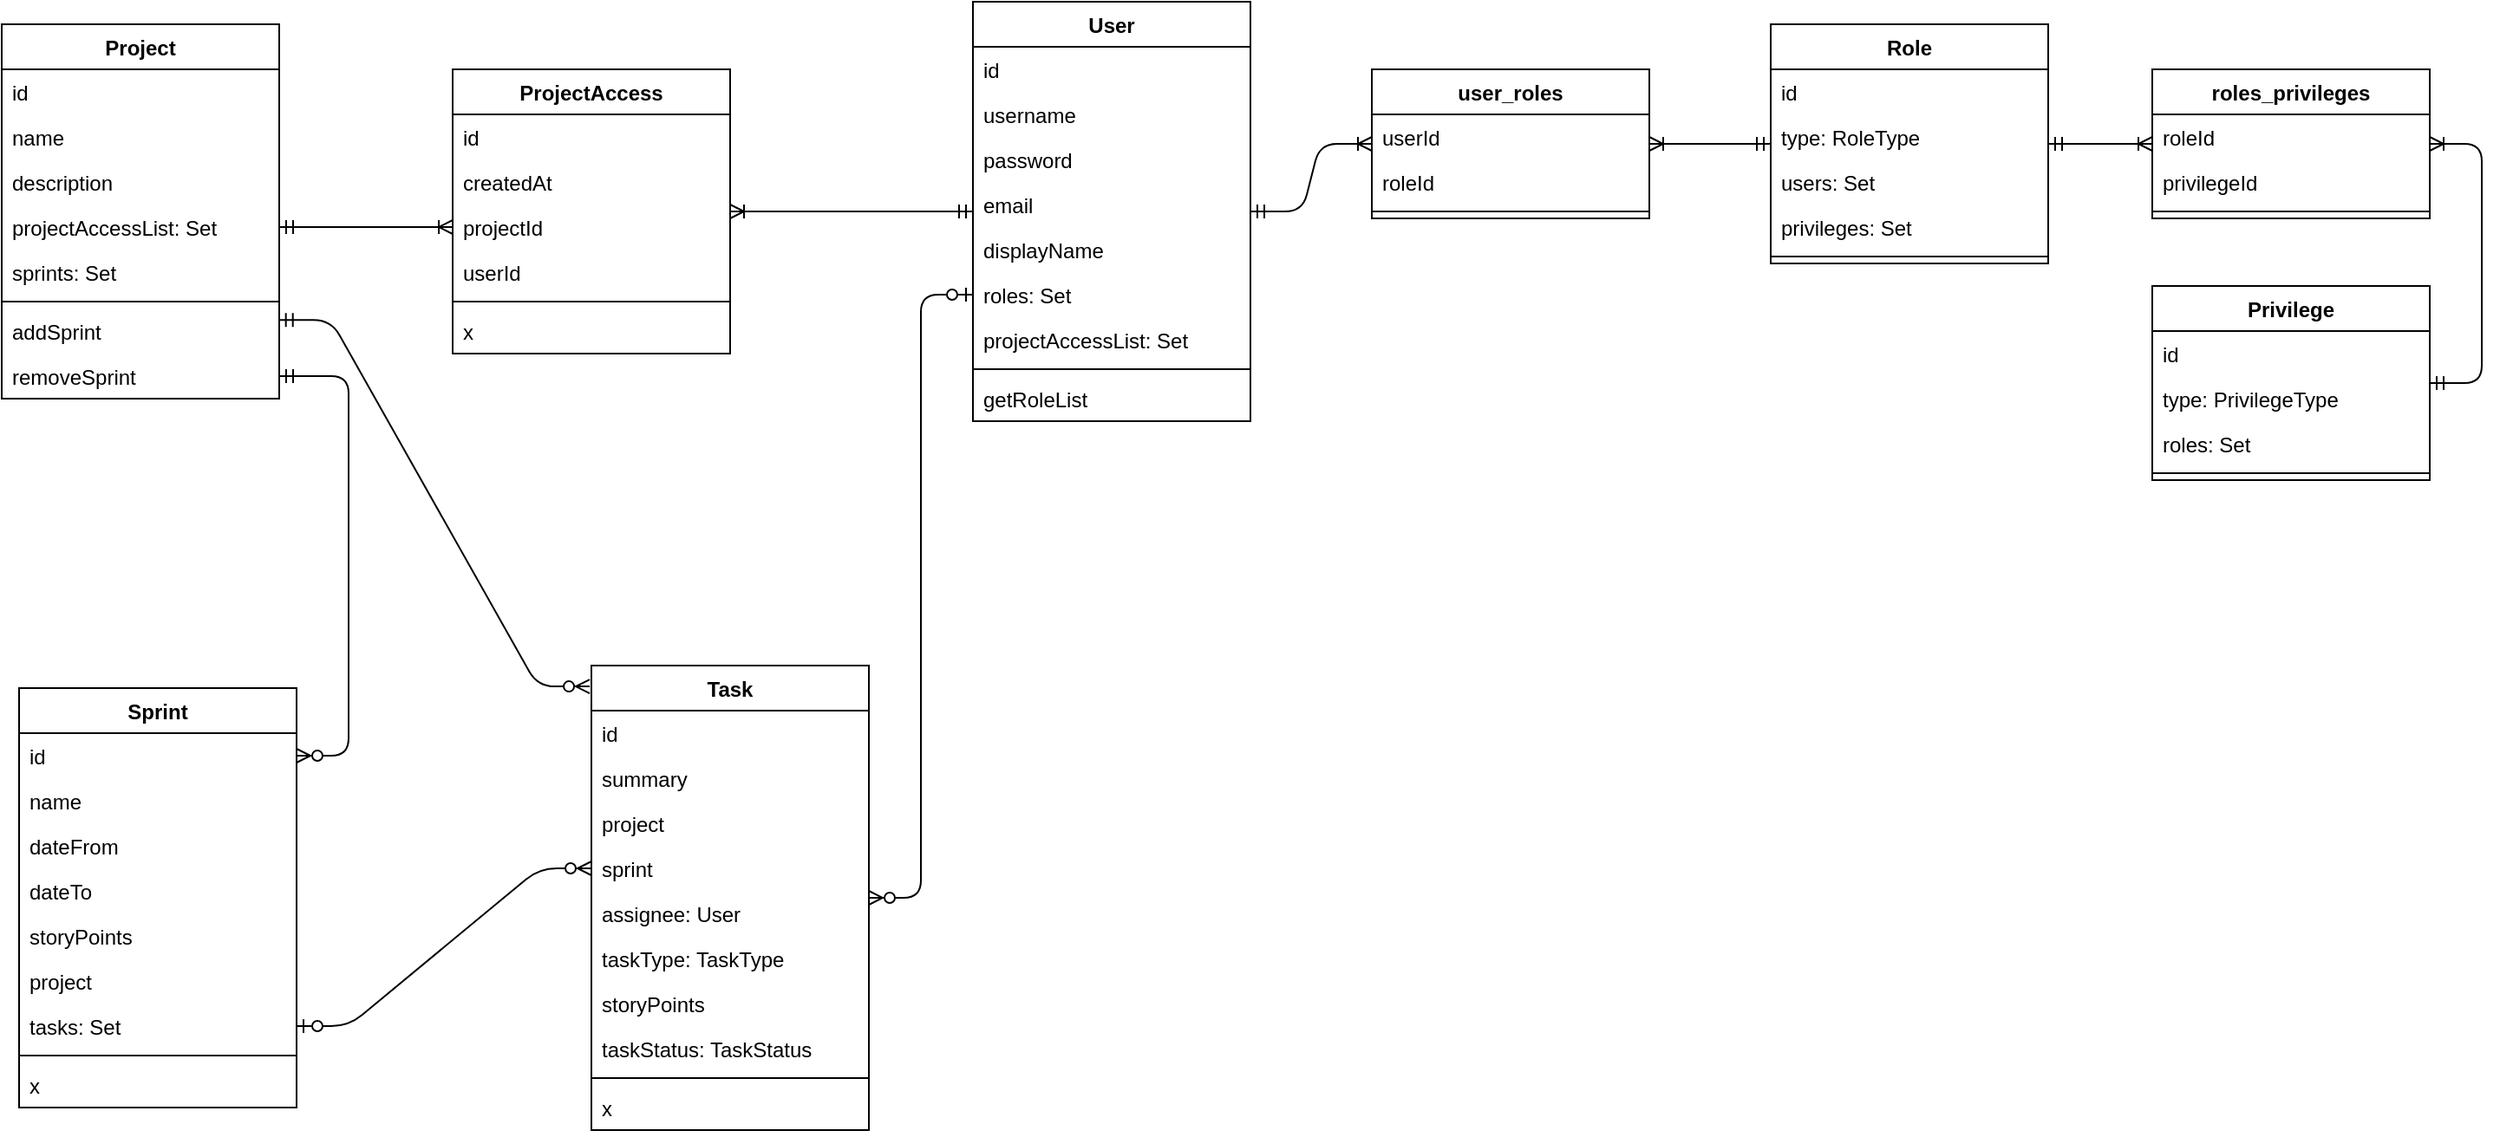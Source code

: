 <mxfile version="14.7.4" type="embed" pages="2"><diagram id="1iNeDtqRumntLxgnwPfv" name="db"><mxGraphModel dx="816" dy="725" grid="1" gridSize="10" guides="1" tooltips="1" connect="1" arrows="1" fold="1" page="1" pageScale="1" pageWidth="850" pageHeight="1100" math="0" shadow="0"><root><mxCell id="0"/><mxCell id="1" parent="0"/><mxCell id="78" value="Project" style="swimlane;fontStyle=1;align=center;verticalAlign=top;childLayout=stackLayout;horizontal=1;startSize=26;horizontalStack=0;resizeParent=1;resizeParentMax=0;resizeLast=0;collapsible=1;marginBottom=0;" parent="1" vertex="1"><mxGeometry x="50" y="87" width="160" height="216" as="geometry"/></mxCell><mxCell id="79" value="id" style="text;strokeColor=none;fillColor=none;align=left;verticalAlign=top;spacingLeft=4;spacingRight=4;overflow=hidden;rotatable=0;points=[[0,0.5],[1,0.5]];portConstraint=eastwest;" parent="78" vertex="1"><mxGeometry y="26" width="160" height="26" as="geometry"/></mxCell><mxCell id="80" value="name" style="text;strokeColor=none;fillColor=none;align=left;verticalAlign=top;spacingLeft=4;spacingRight=4;overflow=hidden;rotatable=0;points=[[0,0.5],[1,0.5]];portConstraint=eastwest;" parent="78" vertex="1"><mxGeometry y="52" width="160" height="26" as="geometry"/></mxCell><mxCell id="81" value="description" style="text;strokeColor=none;fillColor=none;align=left;verticalAlign=top;spacingLeft=4;spacingRight=4;overflow=hidden;rotatable=0;points=[[0,0.5],[1,0.5]];portConstraint=eastwest;" parent="78" vertex="1"><mxGeometry y="78" width="160" height="26" as="geometry"/></mxCell><mxCell id="82" value="projectAccessList: Set" style="text;strokeColor=none;fillColor=none;align=left;verticalAlign=top;spacingLeft=4;spacingRight=4;overflow=hidden;rotatable=0;points=[[0,0.5],[1,0.5]];portConstraint=eastwest;" parent="78" vertex="1"><mxGeometry y="104" width="160" height="26" as="geometry"/></mxCell><mxCell id="83" value="sprints: Set" style="text;strokeColor=none;fillColor=none;align=left;verticalAlign=top;spacingLeft=4;spacingRight=4;overflow=hidden;rotatable=0;points=[[0,0.5],[1,0.5]];portConstraint=eastwest;" parent="78" vertex="1"><mxGeometry y="130" width="160" height="26" as="geometry"/></mxCell><mxCell id="84" value="" style="line;strokeWidth=1;fillColor=none;align=left;verticalAlign=middle;spacingTop=-1;spacingLeft=3;spacingRight=3;rotatable=0;labelPosition=right;points=[];portConstraint=eastwest;" parent="78" vertex="1"><mxGeometry y="156" width="160" height="8" as="geometry"/></mxCell><mxCell id="85" value="addSprint" style="text;strokeColor=none;fillColor=none;align=left;verticalAlign=top;spacingLeft=4;spacingRight=4;overflow=hidden;rotatable=0;points=[[0,0.5],[1,0.5]];portConstraint=eastwest;" parent="78" vertex="1"><mxGeometry y="164" width="160" height="26" as="geometry"/></mxCell><mxCell id="86" value="removeSprint" style="text;strokeColor=none;fillColor=none;align=left;verticalAlign=top;spacingLeft=4;spacingRight=4;overflow=hidden;rotatable=0;points=[[0,0.5],[1,0.5]];portConstraint=eastwest;" parent="78" vertex="1"><mxGeometry y="190" width="160" height="26" as="geometry"/></mxCell><mxCell id="87" value="Sprint" style="swimlane;fontStyle=1;align=center;verticalAlign=top;childLayout=stackLayout;horizontal=1;startSize=26;horizontalStack=0;resizeParent=1;resizeParentMax=0;resizeLast=0;collapsible=1;marginBottom=0;" parent="1" vertex="1"><mxGeometry x="60" y="470" width="160" height="242" as="geometry"/></mxCell><mxCell id="88" value="id" style="text;strokeColor=none;fillColor=none;align=left;verticalAlign=top;spacingLeft=4;spacingRight=4;overflow=hidden;rotatable=0;points=[[0,0.5],[1,0.5]];portConstraint=eastwest;" parent="87" vertex="1"><mxGeometry y="26" width="160" height="26" as="geometry"/></mxCell><mxCell id="89" value="name" style="text;strokeColor=none;fillColor=none;align=left;verticalAlign=top;spacingLeft=4;spacingRight=4;overflow=hidden;rotatable=0;points=[[0,0.5],[1,0.5]];portConstraint=eastwest;" parent="87" vertex="1"><mxGeometry y="52" width="160" height="26" as="geometry"/></mxCell><mxCell id="90" value="dateFrom" style="text;strokeColor=none;fillColor=none;align=left;verticalAlign=top;spacingLeft=4;spacingRight=4;overflow=hidden;rotatable=0;points=[[0,0.5],[1,0.5]];portConstraint=eastwest;" parent="87" vertex="1"><mxGeometry y="78" width="160" height="26" as="geometry"/></mxCell><mxCell id="91" value="dateTo" style="text;strokeColor=none;fillColor=none;align=left;verticalAlign=top;spacingLeft=4;spacingRight=4;overflow=hidden;rotatable=0;points=[[0,0.5],[1,0.5]];portConstraint=eastwest;" parent="87" vertex="1"><mxGeometry y="104" width="160" height="26" as="geometry"/></mxCell><mxCell id="92" value="storyPoints" style="text;strokeColor=none;fillColor=none;align=left;verticalAlign=top;spacingLeft=4;spacingRight=4;overflow=hidden;rotatable=0;points=[[0,0.5],[1,0.5]];portConstraint=eastwest;" parent="87" vertex="1"><mxGeometry y="130" width="160" height="26" as="geometry"/></mxCell><mxCell id="93" value="project" style="text;strokeColor=none;fillColor=none;align=left;verticalAlign=top;spacingLeft=4;spacingRight=4;overflow=hidden;rotatable=0;points=[[0,0.5],[1,0.5]];portConstraint=eastwest;" parent="87" vertex="1"><mxGeometry y="156" width="160" height="26" as="geometry"/></mxCell><mxCell id="94" value="tasks: Set" style="text;strokeColor=none;fillColor=none;align=left;verticalAlign=top;spacingLeft=4;spacingRight=4;overflow=hidden;rotatable=0;points=[[0,0.5],[1,0.5]];portConstraint=eastwest;" parent="87" vertex="1"><mxGeometry y="182" width="160" height="26" as="geometry"/></mxCell><mxCell id="95" value="" style="line;strokeWidth=1;fillColor=none;align=left;verticalAlign=middle;spacingTop=-1;spacingLeft=3;spacingRight=3;rotatable=0;labelPosition=right;points=[];portConstraint=eastwest;" parent="87" vertex="1"><mxGeometry y="208" width="160" height="8" as="geometry"/></mxCell><mxCell id="96" value="x" style="text;strokeColor=none;fillColor=none;align=left;verticalAlign=top;spacingLeft=4;spacingRight=4;overflow=hidden;rotatable=0;points=[[0,0.5],[1,0.5]];portConstraint=eastwest;" parent="87" vertex="1"><mxGeometry y="216" width="160" height="26" as="geometry"/></mxCell><mxCell id="97" value="Task" style="swimlane;fontStyle=1;align=center;verticalAlign=top;childLayout=stackLayout;horizontal=1;startSize=26;horizontalStack=0;resizeParent=1;resizeParentMax=0;resizeLast=0;collapsible=1;marginBottom=0;" parent="1" vertex="1"><mxGeometry x="390" y="457" width="160" height="268" as="geometry"/></mxCell><mxCell id="98" value="id" style="text;strokeColor=none;fillColor=none;align=left;verticalAlign=top;spacingLeft=4;spacingRight=4;overflow=hidden;rotatable=0;points=[[0,0.5],[1,0.5]];portConstraint=eastwest;" parent="97" vertex="1"><mxGeometry y="26" width="160" height="26" as="geometry"/></mxCell><mxCell id="99" value="summary" style="text;strokeColor=none;fillColor=none;align=left;verticalAlign=top;spacingLeft=4;spacingRight=4;overflow=hidden;rotatable=0;points=[[0,0.5],[1,0.5]];portConstraint=eastwest;" parent="97" vertex="1"><mxGeometry y="52" width="160" height="26" as="geometry"/></mxCell><mxCell id="100" value="project" style="text;strokeColor=none;fillColor=none;align=left;verticalAlign=top;spacingLeft=4;spacingRight=4;overflow=hidden;rotatable=0;points=[[0,0.5],[1,0.5]];portConstraint=eastwest;" parent="97" vertex="1"><mxGeometry y="78" width="160" height="26" as="geometry"/></mxCell><mxCell id="101" value="sprint" style="text;strokeColor=none;fillColor=none;align=left;verticalAlign=top;spacingLeft=4;spacingRight=4;overflow=hidden;rotatable=0;points=[[0,0.5],[1,0.5]];portConstraint=eastwest;" parent="97" vertex="1"><mxGeometry y="104" width="160" height="26" as="geometry"/></mxCell><mxCell id="102" value="assignee: User" style="text;strokeColor=none;fillColor=none;align=left;verticalAlign=top;spacingLeft=4;spacingRight=4;overflow=hidden;rotatable=0;points=[[0,0.5],[1,0.5]];portConstraint=eastwest;" parent="97" vertex="1"><mxGeometry y="130" width="160" height="26" as="geometry"/></mxCell><mxCell id="103" value="taskType: TaskType" style="text;strokeColor=none;fillColor=none;align=left;verticalAlign=top;spacingLeft=4;spacingRight=4;overflow=hidden;rotatable=0;points=[[0,0.5],[1,0.5]];portConstraint=eastwest;" parent="97" vertex="1"><mxGeometry y="156" width="160" height="26" as="geometry"/></mxCell><mxCell id="104" value="storyPoints" style="text;strokeColor=none;fillColor=none;align=left;verticalAlign=top;spacingLeft=4;spacingRight=4;overflow=hidden;rotatable=0;points=[[0,0.5],[1,0.5]];portConstraint=eastwest;" parent="97" vertex="1"><mxGeometry y="182" width="160" height="26" as="geometry"/></mxCell><mxCell id="105" value="taskStatus: TaskStatus" style="text;strokeColor=none;fillColor=none;align=left;verticalAlign=top;spacingLeft=4;spacingRight=4;overflow=hidden;rotatable=0;points=[[0,0.5],[1,0.5]];portConstraint=eastwest;" parent="97" vertex="1"><mxGeometry y="208" width="160" height="26" as="geometry"/></mxCell><mxCell id="106" value="" style="line;strokeWidth=1;fillColor=none;align=left;verticalAlign=middle;spacingTop=-1;spacingLeft=3;spacingRight=3;rotatable=0;labelPosition=right;points=[];portConstraint=eastwest;" parent="97" vertex="1"><mxGeometry y="234" width="160" height="8" as="geometry"/></mxCell><mxCell id="107" value="x" style="text;strokeColor=none;fillColor=none;align=left;verticalAlign=top;spacingLeft=4;spacingRight=4;overflow=hidden;rotatable=0;points=[[0,0.5],[1,0.5]];portConstraint=eastwest;" parent="97" vertex="1"><mxGeometry y="242" width="160" height="26" as="geometry"/></mxCell><mxCell id="108" value="User" style="swimlane;fontStyle=1;align=center;verticalAlign=top;childLayout=stackLayout;horizontal=1;startSize=26;horizontalStack=0;resizeParent=1;resizeParentMax=0;resizeLast=0;collapsible=1;marginBottom=0;" parent="1" vertex="1"><mxGeometry x="610" y="74" width="160" height="242" as="geometry"/></mxCell><mxCell id="109" value="id" style="text;strokeColor=none;fillColor=none;align=left;verticalAlign=top;spacingLeft=4;spacingRight=4;overflow=hidden;rotatable=0;points=[[0,0.5],[1,0.5]];portConstraint=eastwest;" parent="108" vertex="1"><mxGeometry y="26" width="160" height="26" as="geometry"/></mxCell><mxCell id="110" value="username" style="text;strokeColor=none;fillColor=none;align=left;verticalAlign=top;spacingLeft=4;spacingRight=4;overflow=hidden;rotatable=0;points=[[0,0.5],[1,0.5]];portConstraint=eastwest;" parent="108" vertex="1"><mxGeometry y="52" width="160" height="26" as="geometry"/></mxCell><mxCell id="111" value="password" style="text;strokeColor=none;fillColor=none;align=left;verticalAlign=top;spacingLeft=4;spacingRight=4;overflow=hidden;rotatable=0;points=[[0,0.5],[1,0.5]];portConstraint=eastwest;" parent="108" vertex="1"><mxGeometry y="78" width="160" height="26" as="geometry"/></mxCell><mxCell id="112" value="email" style="text;strokeColor=none;fillColor=none;align=left;verticalAlign=top;spacingLeft=4;spacingRight=4;overflow=hidden;rotatable=0;points=[[0,0.5],[1,0.5]];portConstraint=eastwest;" parent="108" vertex="1"><mxGeometry y="104" width="160" height="26" as="geometry"/></mxCell><mxCell id="113" value="displayName" style="text;strokeColor=none;fillColor=none;align=left;verticalAlign=top;spacingLeft=4;spacingRight=4;overflow=hidden;rotatable=0;points=[[0,0.5],[1,0.5]];portConstraint=eastwest;" parent="108" vertex="1"><mxGeometry y="130" width="160" height="26" as="geometry"/></mxCell><mxCell id="114" value="roles: Set" style="text;strokeColor=none;fillColor=none;align=left;verticalAlign=top;spacingLeft=4;spacingRight=4;overflow=hidden;rotatable=0;points=[[0,0.5],[1,0.5]];portConstraint=eastwest;" parent="108" vertex="1"><mxGeometry y="156" width="160" height="26" as="geometry"/></mxCell><mxCell id="115" value="projectAccessList: Set" style="text;strokeColor=none;fillColor=none;align=left;verticalAlign=top;spacingLeft=4;spacingRight=4;overflow=hidden;rotatable=0;points=[[0,0.5],[1,0.5]];portConstraint=eastwest;" parent="108" vertex="1"><mxGeometry y="182" width="160" height="26" as="geometry"/></mxCell><mxCell id="116" value="" style="line;strokeWidth=1;fillColor=none;align=left;verticalAlign=middle;spacingTop=-1;spacingLeft=3;spacingRight=3;rotatable=0;labelPosition=right;points=[];portConstraint=eastwest;" parent="108" vertex="1"><mxGeometry y="208" width="160" height="8" as="geometry"/></mxCell><mxCell id="117" value="getRoleList" style="text;strokeColor=none;fillColor=none;align=left;verticalAlign=top;spacingLeft=4;spacingRight=4;overflow=hidden;rotatable=0;points=[[0,0.5],[1,0.5]];portConstraint=eastwest;" parent="108" vertex="1"><mxGeometry y="216" width="160" height="26" as="geometry"/></mxCell><mxCell id="118" value="ProjectAccess" style="swimlane;fontStyle=1;align=center;verticalAlign=top;childLayout=stackLayout;horizontal=1;startSize=26;horizontalStack=0;resizeParent=1;resizeParentMax=0;resizeLast=0;collapsible=1;marginBottom=0;" parent="1" vertex="1"><mxGeometry x="310" y="113" width="160" height="164" as="geometry"/></mxCell><mxCell id="119" value="id" style="text;strokeColor=none;fillColor=none;align=left;verticalAlign=top;spacingLeft=4;spacingRight=4;overflow=hidden;rotatable=0;points=[[0,0.5],[1,0.5]];portConstraint=eastwest;" parent="118" vertex="1"><mxGeometry y="26" width="160" height="26" as="geometry"/></mxCell><mxCell id="120" value="createdAt" style="text;strokeColor=none;fillColor=none;align=left;verticalAlign=top;spacingLeft=4;spacingRight=4;overflow=hidden;rotatable=0;points=[[0,0.5],[1,0.5]];portConstraint=eastwest;" parent="118" vertex="1"><mxGeometry y="52" width="160" height="26" as="geometry"/></mxCell><mxCell id="121" value="projectId" style="text;strokeColor=none;fillColor=none;align=left;verticalAlign=top;spacingLeft=4;spacingRight=4;overflow=hidden;rotatable=0;points=[[0,0.5],[1,0.5]];portConstraint=eastwest;" parent="118" vertex="1"><mxGeometry y="78" width="160" height="26" as="geometry"/></mxCell><mxCell id="122" value="userId" style="text;strokeColor=none;fillColor=none;align=left;verticalAlign=top;spacingLeft=4;spacingRight=4;overflow=hidden;rotatable=0;points=[[0,0.5],[1,0.5]];portConstraint=eastwest;" parent="118" vertex="1"><mxGeometry y="104" width="160" height="26" as="geometry"/></mxCell><mxCell id="123" value="" style="line;strokeWidth=1;fillColor=none;align=left;verticalAlign=middle;spacingTop=-1;spacingLeft=3;spacingRight=3;rotatable=0;labelPosition=right;points=[];portConstraint=eastwest;" parent="118" vertex="1"><mxGeometry y="130" width="160" height="8" as="geometry"/></mxCell><mxCell id="124" value="x" style="text;strokeColor=none;fillColor=none;align=left;verticalAlign=top;spacingLeft=4;spacingRight=4;overflow=hidden;rotatable=0;points=[[0,0.5],[1,0.5]];portConstraint=eastwest;" parent="118" vertex="1"><mxGeometry y="138" width="160" height="26" as="geometry"/></mxCell><mxCell id="125" value="" style="edgeStyle=entityRelationEdgeStyle;fontSize=12;html=1;endArrow=ERoneToMany;startArrow=ERmandOne;" parent="1" source="82" target="121" edge="1"><mxGeometry width="100" height="100" relative="1" as="geometry"><mxPoint x="240" y="340" as="sourcePoint"/><mxPoint x="340" y="240" as="targetPoint"/></mxGeometry></mxCell><mxCell id="126" value="" style="edgeStyle=entityRelationEdgeStyle;fontSize=12;html=1;endArrow=ERoneToMany;startArrow=ERmandOne;" parent="1" source="108" target="118" edge="1"><mxGeometry width="100" height="100" relative="1" as="geometry"><mxPoint x="420" y="340" as="sourcePoint"/><mxPoint x="520" y="240" as="targetPoint"/></mxGeometry></mxCell><mxCell id="127" value="" style="edgeStyle=entityRelationEdgeStyle;fontSize=12;html=1;endArrow=ERzeroToMany;startArrow=ERmandOne;" parent="1" target="88" edge="1"><mxGeometry width="100" height="100" relative="1" as="geometry"><mxPoint x="210" y="290" as="sourcePoint"/><mxPoint x="40" y="410" as="targetPoint"/></mxGeometry></mxCell><mxCell id="128" value="" style="edgeStyle=entityRelationEdgeStyle;fontSize=12;html=1;endArrow=ERzeroToMany;startArrow=ERzeroToOne;entryX=0;entryY=0.5;entryDx=0;entryDy=0;exitX=1;exitY=0.5;exitDx=0;exitDy=0;" parent="1" source="94" target="101" edge="1"><mxGeometry width="100" height="100" relative="1" as="geometry"><mxPoint x="370" y="470" as="sourcePoint"/><mxPoint x="390" y="591" as="targetPoint"/></mxGeometry></mxCell><mxCell id="129" value="" style="edgeStyle=entityRelationEdgeStyle;fontSize=12;html=1;endArrow=ERzeroToMany;startArrow=ERzeroToOne;" parent="1" source="114" target="97" edge="1"><mxGeometry width="100" height="100" relative="1" as="geometry"><mxPoint x="650" y="320" as="sourcePoint"/><mxPoint x="360" y="601" as="targetPoint"/></mxGeometry></mxCell><mxCell id="130" value="" style="edgeStyle=entityRelationEdgeStyle;fontSize=12;html=1;endArrow=ERzeroToMany;startArrow=ERmandOne;exitX=0.999;exitY=0.255;exitDx=0;exitDy=0;exitPerimeter=0;entryX=-0.006;entryY=0.045;entryDx=0;entryDy=0;entryPerimeter=0;" parent="1" source="85" target="97" edge="1"><mxGeometry width="100" height="100" relative="1" as="geometry"><mxPoint x="248.96" y="319.994" as="sourcePoint"/><mxPoint x="390" y="471" as="targetPoint"/></mxGeometry></mxCell><mxCell id="131" value="Role" style="swimlane;fontStyle=1;align=center;verticalAlign=top;childLayout=stackLayout;horizontal=1;startSize=26;horizontalStack=0;resizeParent=1;resizeParentMax=0;resizeLast=0;collapsible=1;marginBottom=0;" parent="1" vertex="1"><mxGeometry x="1070" y="87" width="160" height="138" as="geometry"/></mxCell><mxCell id="132" value="id" style="text;strokeColor=none;fillColor=none;align=left;verticalAlign=top;spacingLeft=4;spacingRight=4;overflow=hidden;rotatable=0;points=[[0,0.5],[1,0.5]];portConstraint=eastwest;" parent="131" vertex="1"><mxGeometry y="26" width="160" height="26" as="geometry"/></mxCell><mxCell id="133" value="type: RoleType" style="text;strokeColor=none;fillColor=none;align=left;verticalAlign=top;spacingLeft=4;spacingRight=4;overflow=hidden;rotatable=0;points=[[0,0.5],[1,0.5]];portConstraint=eastwest;" parent="131" vertex="1"><mxGeometry y="52" width="160" height="26" as="geometry"/></mxCell><mxCell id="138" value="users: Set" style="text;strokeColor=none;fillColor=none;align=left;verticalAlign=top;spacingLeft=4;spacingRight=4;overflow=hidden;rotatable=0;points=[[0,0.5],[1,0.5]];portConstraint=eastwest;" parent="131" vertex="1"><mxGeometry y="78" width="160" height="26" as="geometry"/></mxCell><mxCell id="152" value="privileges: Set" style="text;strokeColor=none;fillColor=none;align=left;verticalAlign=top;spacingLeft=4;spacingRight=4;overflow=hidden;rotatable=0;points=[[0,0.5],[1,0.5]];portConstraint=eastwest;" parent="131" vertex="1"><mxGeometry y="104" width="160" height="26" as="geometry"/></mxCell><mxCell id="139" value="" style="line;strokeWidth=1;fillColor=none;align=left;verticalAlign=middle;spacingTop=-1;spacingLeft=3;spacingRight=3;rotatable=0;labelPosition=right;points=[];portConstraint=eastwest;" parent="131" vertex="1"><mxGeometry y="130" width="160" height="8" as="geometry"/></mxCell><mxCell id="154" value="Privilege" style="swimlane;fontStyle=1;align=center;verticalAlign=top;childLayout=stackLayout;horizontal=1;startSize=26;horizontalStack=0;resizeParent=1;resizeParentMax=0;resizeLast=0;collapsible=1;marginBottom=0;" parent="1" vertex="1"><mxGeometry x="1290" y="238" width="160" height="112" as="geometry"/></mxCell><mxCell id="155" value="id" style="text;strokeColor=none;fillColor=none;align=left;verticalAlign=top;spacingLeft=4;spacingRight=4;overflow=hidden;rotatable=0;points=[[0,0.5],[1,0.5]];portConstraint=eastwest;" parent="154" vertex="1"><mxGeometry y="26" width="160" height="26" as="geometry"/></mxCell><mxCell id="156" value="type: PrivilegeType" style="text;strokeColor=none;fillColor=none;align=left;verticalAlign=top;spacingLeft=4;spacingRight=4;overflow=hidden;rotatable=0;points=[[0,0.5],[1,0.5]];portConstraint=eastwest;" parent="154" vertex="1"><mxGeometry y="52" width="160" height="26" as="geometry"/></mxCell><mxCell id="158" value="roles: Set" style="text;strokeColor=none;fillColor=none;align=left;verticalAlign=top;spacingLeft=4;spacingRight=4;overflow=hidden;rotatable=0;points=[[0,0.5],[1,0.5]];portConstraint=eastwest;" parent="154" vertex="1"><mxGeometry y="78" width="160" height="26" as="geometry"/></mxCell><mxCell id="160" value="" style="line;strokeWidth=1;fillColor=none;align=left;verticalAlign=middle;spacingTop=-1;spacingLeft=3;spacingRight=3;rotatable=0;labelPosition=right;points=[];portConstraint=eastwest;" parent="154" vertex="1"><mxGeometry y="104" width="160" height="8" as="geometry"/></mxCell><mxCell id="162" value="roles_privileges" style="swimlane;fontStyle=1;align=center;verticalAlign=top;childLayout=stackLayout;horizontal=1;startSize=26;horizontalStack=0;resizeParent=1;resizeParentMax=0;resizeLast=0;collapsible=1;marginBottom=0;" parent="1" vertex="1"><mxGeometry x="1290" y="113" width="160" height="86" as="geometry"/></mxCell><mxCell id="163" value="roleId" style="text;strokeColor=none;fillColor=none;align=left;verticalAlign=top;spacingLeft=4;spacingRight=4;overflow=hidden;rotatable=0;points=[[0,0.5],[1,0.5]];portConstraint=eastwest;" parent="162" vertex="1"><mxGeometry y="26" width="160" height="26" as="geometry"/></mxCell><mxCell id="164" value="privilegeId" style="text;strokeColor=none;fillColor=none;align=left;verticalAlign=top;spacingLeft=4;spacingRight=4;overflow=hidden;rotatable=0;points=[[0,0.5],[1,0.5]];portConstraint=eastwest;" parent="162" vertex="1"><mxGeometry y="52" width="160" height="26" as="geometry"/></mxCell><mxCell id="168" value="" style="line;strokeWidth=1;fillColor=none;align=left;verticalAlign=middle;spacingTop=-1;spacingLeft=3;spacingRight=3;rotatable=0;labelPosition=right;points=[];portConstraint=eastwest;" parent="162" vertex="1"><mxGeometry y="78" width="160" height="8" as="geometry"/></mxCell><mxCell id="171" value="user_roles" style="swimlane;fontStyle=1;align=center;verticalAlign=top;childLayout=stackLayout;horizontal=1;startSize=26;horizontalStack=0;resizeParent=1;resizeParentMax=0;resizeLast=0;collapsible=1;marginBottom=0;" parent="1" vertex="1"><mxGeometry x="840" y="113" width="160" height="86" as="geometry"/></mxCell><mxCell id="172" value="userId" style="text;strokeColor=none;fillColor=none;align=left;verticalAlign=top;spacingLeft=4;spacingRight=4;overflow=hidden;rotatable=0;points=[[0,0.5],[1,0.5]];portConstraint=eastwest;" parent="171" vertex="1"><mxGeometry y="26" width="160" height="26" as="geometry"/></mxCell><mxCell id="173" value="roleId" style="text;strokeColor=none;fillColor=none;align=left;verticalAlign=top;spacingLeft=4;spacingRight=4;overflow=hidden;rotatable=0;points=[[0,0.5],[1,0.5]];portConstraint=eastwest;" parent="171" vertex="1"><mxGeometry y="52" width="160" height="26" as="geometry"/></mxCell><mxCell id="174" value="" style="line;strokeWidth=1;fillColor=none;align=left;verticalAlign=middle;spacingTop=-1;spacingLeft=3;spacingRight=3;rotatable=0;labelPosition=right;points=[];portConstraint=eastwest;" parent="171" vertex="1"><mxGeometry y="78" width="160" height="8" as="geometry"/></mxCell><mxCell id="176" value="" style="edgeStyle=entityRelationEdgeStyle;fontSize=12;html=1;endArrow=ERoneToMany;startArrow=ERmandOne;" parent="1" source="108" target="171" edge="1"><mxGeometry width="100" height="100" relative="1" as="geometry"><mxPoint x="860" y="240" as="sourcePoint"/><mxPoint x="960" y="240" as="targetPoint"/></mxGeometry></mxCell><mxCell id="177" value="" style="edgeStyle=entityRelationEdgeStyle;fontSize=12;html=1;endArrow=ERoneToMany;startArrow=ERmandOne;" parent="1" source="131" target="171" edge="1"><mxGeometry width="100" height="100" relative="1" as="geometry"><mxPoint x="1040" y="210" as="sourcePoint"/><mxPoint x="1000" y="303" as="targetPoint"/></mxGeometry></mxCell><mxCell id="178" value="" style="edgeStyle=entityRelationEdgeStyle;fontSize=12;html=1;endArrow=ERoneToMany;startArrow=ERmandOne;" parent="1" source="131" target="162" edge="1"><mxGeometry width="100" height="100" relative="1" as="geometry"><mxPoint x="1160" y="339.0" as="sourcePoint"/><mxPoint x="1230" y="300" as="targetPoint"/></mxGeometry></mxCell><mxCell id="179" value="" style="edgeStyle=entityRelationEdgeStyle;fontSize=12;html=1;endArrow=ERoneToMany;startArrow=ERmandOne;" parent="1" source="154" target="162" edge="1"><mxGeometry width="100" height="100" relative="1" as="geometry"><mxPoint x="1500" y="420.0" as="sourcePoint"/><mxPoint x="1390" y="420" as="targetPoint"/></mxGeometry></mxCell></root></mxGraphModel></diagram><diagram id="6aSCpI7C30CoJHbIULjT" name="routing"><mxGraphModel dx="1360" dy="1208" grid="1" gridSize="10" guides="1" tooltips="1" connect="1" arrows="1" fold="1" page="1" pageScale="1" pageWidth="850" pageHeight="1100" math="0" shadow="0"><root><mxCell id="RzLAN-Q7Uu7yfAdAAKND-0"/><mxCell id="RzLAN-Q7Uu7yfAdAAKND-1" parent="RzLAN-Q7Uu7yfAdAAKND-0"/><mxCell id="RzLAN-Q7Uu7yfAdAAKND-2" style="edgeStyle=orthogonalEdgeStyle;rounded=0;orthogonalLoop=1;jettySize=auto;html=1;entryX=0;entryY=0.5;entryDx=0;entryDy=0;" edge="1" parent="RzLAN-Q7Uu7yfAdAAKND-1" source="RzLAN-Q7Uu7yfAdAAKND-3" target="RzLAN-Q7Uu7yfAdAAKND-15"><mxGeometry relative="1" as="geometry"/></mxCell><mxCell id="RzLAN-Q7Uu7yfAdAAKND-3" value="home" style="rounded=0;whiteSpace=wrap;html=1;" vertex="1" parent="RzLAN-Q7Uu7yfAdAAKND-1"><mxGeometry x="530" y="90" width="120" height="60" as="geometry"/></mxCell><mxCell id="RzLAN-Q7Uu7yfAdAAKND-4" value="" style="edgeStyle=orthogonalEdgeStyle;rounded=0;orthogonalLoop=1;jettySize=auto;html=1;" edge="1" parent="RzLAN-Q7Uu7yfAdAAKND-1" source="RzLAN-Q7Uu7yfAdAAKND-6" target="RzLAN-Q7Uu7yfAdAAKND-8"><mxGeometry relative="1" as="geometry"/></mxCell><mxCell id="RzLAN-Q7Uu7yfAdAAKND-5" style="edgeStyle=orthogonalEdgeStyle;rounded=0;orthogonalLoop=1;jettySize=auto;html=1;entryX=0;entryY=0.5;entryDx=0;entryDy=0;" edge="1" parent="RzLAN-Q7Uu7yfAdAAKND-1" source="RzLAN-Q7Uu7yfAdAAKND-6" target="RzLAN-Q7Uu7yfAdAAKND-10"><mxGeometry relative="1" as="geometry"/></mxCell><mxCell id="RzLAN-Q7Uu7yfAdAAKND-6" value="landing" style="rounded=0;whiteSpace=wrap;html=1;fillColor=#fff2cc;strokeColor=#d6b656;" vertex="1" parent="RzLAN-Q7Uu7yfAdAAKND-1"><mxGeometry x="10" y="90" width="120" height="60" as="geometry"/></mxCell><mxCell id="RzLAN-Q7Uu7yfAdAAKND-7" style="edgeStyle=orthogonalEdgeStyle;rounded=0;orthogonalLoop=1;jettySize=auto;html=1;entryX=0;entryY=0.5;entryDx=0;entryDy=0;" edge="1" parent="RzLAN-Q7Uu7yfAdAAKND-1" source="RzLAN-Q7Uu7yfAdAAKND-8" target="RzLAN-Q7Uu7yfAdAAKND-3"><mxGeometry relative="1" as="geometry"/></mxCell><mxCell id="RzLAN-Q7Uu7yfAdAAKND-8" value="login" style="whiteSpace=wrap;html=1;rounded=0;" vertex="1" parent="RzLAN-Q7Uu7yfAdAAKND-1"><mxGeometry x="345" y="90" width="120" height="60" as="geometry"/></mxCell><mxCell id="RzLAN-Q7Uu7yfAdAAKND-9" style="edgeStyle=orthogonalEdgeStyle;rounded=0;orthogonalLoop=1;jettySize=auto;html=1;" edge="1" parent="RzLAN-Q7Uu7yfAdAAKND-1" source="RzLAN-Q7Uu7yfAdAAKND-10" target="RzLAN-Q7Uu7yfAdAAKND-8"><mxGeometry relative="1" as="geometry"/></mxCell><mxCell id="RzLAN-Q7Uu7yfAdAAKND-10" value="register" style="whiteSpace=wrap;html=1;rounded=0;" vertex="1" parent="RzLAN-Q7Uu7yfAdAAKND-1"><mxGeometry x="210" y="180" width="120" height="60" as="geometry"/></mxCell><mxCell id="RzLAN-Q7Uu7yfAdAAKND-11" style="edgeStyle=orthogonalEdgeStyle;rounded=0;orthogonalLoop=1;jettySize=auto;html=1;" edge="1" parent="RzLAN-Q7Uu7yfAdAAKND-1" source="RzLAN-Q7Uu7yfAdAAKND-15" target="RzLAN-Q7Uu7yfAdAAKND-20"><mxGeometry relative="1" as="geometry"/></mxCell><mxCell id="RzLAN-Q7Uu7yfAdAAKND-12" style="edgeStyle=orthogonalEdgeStyle;rounded=0;orthogonalLoop=1;jettySize=auto;html=1;entryX=0.5;entryY=0;entryDx=0;entryDy=0;" edge="1" parent="RzLAN-Q7Uu7yfAdAAKND-1" source="RzLAN-Q7Uu7yfAdAAKND-15" target="RzLAN-Q7Uu7yfAdAAKND-21"><mxGeometry relative="1" as="geometry"/></mxCell><mxCell id="RzLAN-Q7Uu7yfAdAAKND-13" style="edgeStyle=orthogonalEdgeStyle;rounded=0;orthogonalLoop=1;jettySize=auto;html=1;entryX=0;entryY=0.5;entryDx=0;entryDy=0;" edge="1" parent="RzLAN-Q7Uu7yfAdAAKND-1" source="RzLAN-Q7Uu7yfAdAAKND-15" target="RzLAN-Q7Uu7yfAdAAKND-19"><mxGeometry relative="1" as="geometry"/></mxCell><mxCell id="RzLAN-Q7Uu7yfAdAAKND-14" style="edgeStyle=orthogonalEdgeStyle;rounded=0;orthogonalLoop=1;jettySize=auto;html=1;entryX=0;entryY=0.5;entryDx=0;entryDy=0;" edge="1" parent="RzLAN-Q7Uu7yfAdAAKND-1" source="RzLAN-Q7Uu7yfAdAAKND-15" target="RzLAN-Q7Uu7yfAdAAKND-25"><mxGeometry relative="1" as="geometry"><Array as="points"><mxPoint x="900" y="120"/><mxPoint x="900" y="40"/></Array></mxGeometry></mxCell><mxCell id="RzLAN-Q7Uu7yfAdAAKND-15" value="projects" style="rounded=0;whiteSpace=wrap;html=1;" vertex="1" parent="RzLAN-Q7Uu7yfAdAAKND-1"><mxGeometry x="700" y="90" width="120" height="60" as="geometry"/></mxCell><mxCell id="RzLAN-Q7Uu7yfAdAAKND-16" value="" style="edgeStyle=orthogonalEdgeStyle;rounded=0;orthogonalLoop=1;jettySize=auto;html=1;" edge="1" parent="RzLAN-Q7Uu7yfAdAAKND-1" source="RzLAN-Q7Uu7yfAdAAKND-19" target="RzLAN-Q7Uu7yfAdAAKND-22"><mxGeometry relative="1" as="geometry"/></mxCell><mxCell id="RzLAN-Q7Uu7yfAdAAKND-17" style="edgeStyle=orthogonalEdgeStyle;rounded=0;orthogonalLoop=1;jettySize=auto;html=1;entryX=0;entryY=0.5;entryDx=0;entryDy=0;" edge="1" parent="RzLAN-Q7Uu7yfAdAAKND-1" source="RzLAN-Q7Uu7yfAdAAKND-19" target="RzLAN-Q7Uu7yfAdAAKND-23"><mxGeometry relative="1" as="geometry"/></mxCell><mxCell id="RzLAN-Q7Uu7yfAdAAKND-18" style="edgeStyle=orthogonalEdgeStyle;rounded=0;orthogonalLoop=1;jettySize=auto;html=1;entryX=0;entryY=0.5;entryDx=0;entryDy=0;" edge="1" parent="RzLAN-Q7Uu7yfAdAAKND-1" source="RzLAN-Q7Uu7yfAdAAKND-19" target="RzLAN-Q7Uu7yfAdAAKND-24"><mxGeometry relative="1" as="geometry"/></mxCell><mxCell id="RzLAN-Q7Uu7yfAdAAKND-19" value="backlog" style="rounded=0;whiteSpace=wrap;html=1;" vertex="1" parent="RzLAN-Q7Uu7yfAdAAKND-1"><mxGeometry x="1010" y="90" width="120" height="60" as="geometry"/></mxCell><mxCell id="RzLAN-Q7Uu7yfAdAAKND-20" value="add project form" style="rounded=0;whiteSpace=wrap;html=1;" vertex="1" parent="RzLAN-Q7Uu7yfAdAAKND-1"><mxGeometry x="700" y="180" width="120" height="60" as="geometry"/></mxCell><mxCell id="RzLAN-Q7Uu7yfAdAAKND-21" value="edit project form" style="rounded=0;whiteSpace=wrap;html=1;" vertex="1" parent="RzLAN-Q7Uu7yfAdAAKND-1"><mxGeometry x="840" y="180" width="120" height="60" as="geometry"/></mxCell><mxCell id="RzLAN-Q7Uu7yfAdAAKND-22" value="edit sprint form" style="whiteSpace=wrap;html=1;rounded=0;" vertex="1" parent="RzLAN-Q7Uu7yfAdAAKND-1"><mxGeometry x="1010" y="180" width="120" height="60" as="geometry"/></mxCell><mxCell id="RzLAN-Q7Uu7yfAdAAKND-23" value="add task form" style="rounded=0;whiteSpace=wrap;html=1;" vertex="1" parent="RzLAN-Q7Uu7yfAdAAKND-1"><mxGeometry x="1190" y="90" width="120" height="60" as="geometry"/></mxCell><mxCell id="RzLAN-Q7Uu7yfAdAAKND-24" value="edit task form" style="rounded=0;whiteSpace=wrap;html=1;" vertex="1" parent="RzLAN-Q7Uu7yfAdAAKND-1"><mxGeometry x="1190" y="170" width="120" height="60" as="geometry"/></mxCell><mxCell id="RzLAN-Q7Uu7yfAdAAKND-25" value="board" style="rounded=0;whiteSpace=wrap;html=1;fillColor=#d5e8d4;strokeColor=#82b366;" vertex="1" parent="RzLAN-Q7Uu7yfAdAAKND-1"><mxGeometry x="1010" y="10" width="120" height="60" as="geometry"/></mxCell></root></mxGraphModel></diagram></mxfile>
